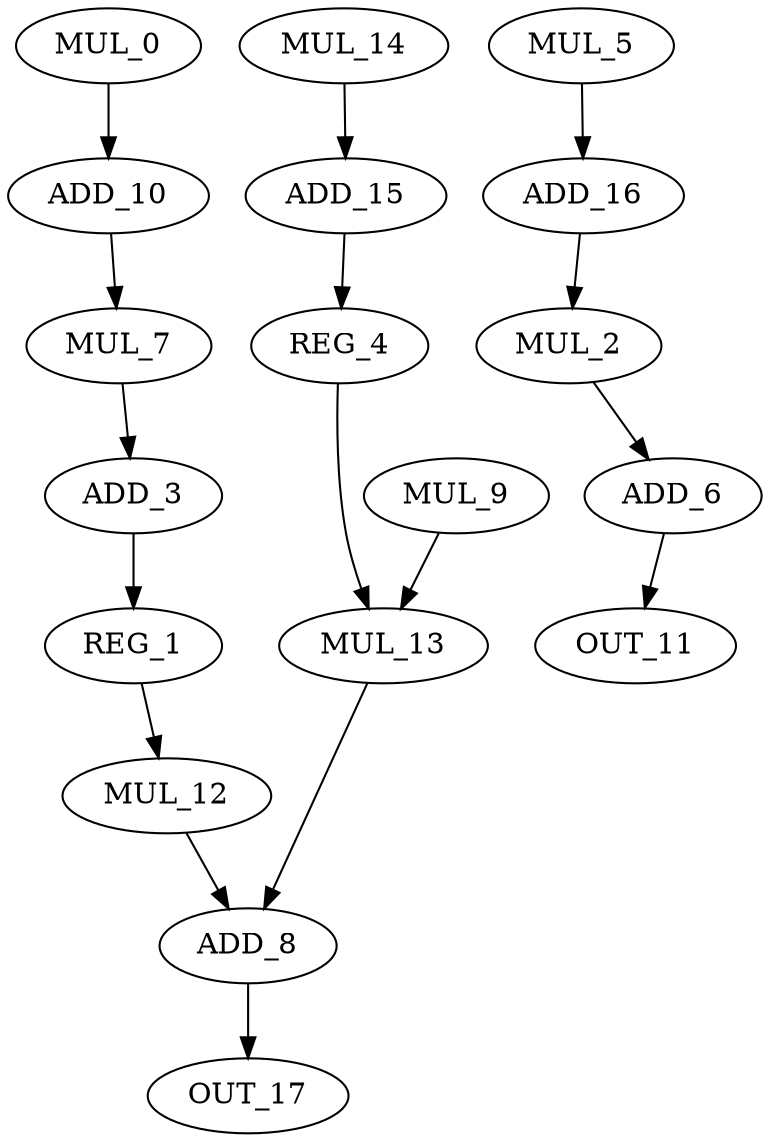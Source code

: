 digraph horner_bezier_surf {
    0 [label = MUL_0 op = muli value = 2 ] ;
    1 [label = REG_1 op = reg ] ;
    2 [label = MUL_2 op = muli value = 2 ] ;
    3 [label = ADD_3 op = addi value = 2 ] ;
    4 [label = REG_4 op = reg ] ;
    5 [label = MUL_5 op = muli value = 2 ] ;
    6 [label = ADD_6 op = addi value = 2 ] ;
    7 [label = MUL_7 op = muli value = 2 ] ;
    8 [label = ADD_8 op = add ] ;
    9 [label = MUL_9 op = muli value = 2 ] ;
    10 [label = ADD_10 op = addi value = 2 ]; 
    11 [label = OUT_11 op = out ] ;
    12 [label = MUL_12 op = muli value = 2 ] ;
    13 [label = MUL_13 op = mul ] ;
    14 [label = MUL_14 op = muli value = 2 ] ;
    15 [label = ADD_15 op = addi value = 2 ] ;
    16 [label = ADD_16 op = addi value = 2 ] ;
    17 [label = OUT_17 op = out ] ;
    
    3 -> 1 [port = 0  weight = 0 ] ;
    16 -> 2 [port = 0  weight = 0 ] ;
    7 -> 3 [port = 0  weight = 0 ] ;
    15 -> 4 [port = 0  weight = 0 ] ;
    2 -> 6 [port = 0  weight = 0 ] ;
    10 -> 7 [port = 0  weight = 0 ] ;
    12 -> 8 [port = 0  weight = 0 ] ;
    13 -> 8 [port = 1  weight = 0 ] ;
    0 -> 10 [port = 0  weight = 0 ] ;
    6 -> 11 [port = 0  weight = 0 ] ;
    8 -> 17 [port = 0  weight = 0 ] ;
    1 -> 12 [port = 0  weight = 0 ] ;
    4 -> 13 [port = 0  weight = 0 ] ;
    9 -> 13 [port = 1  weight = 0 ] ;
    14 -> 15 [port = 0  weight = 0 ] ;
    5 -> 16 [port = 0  weight = 0 ] ;
}